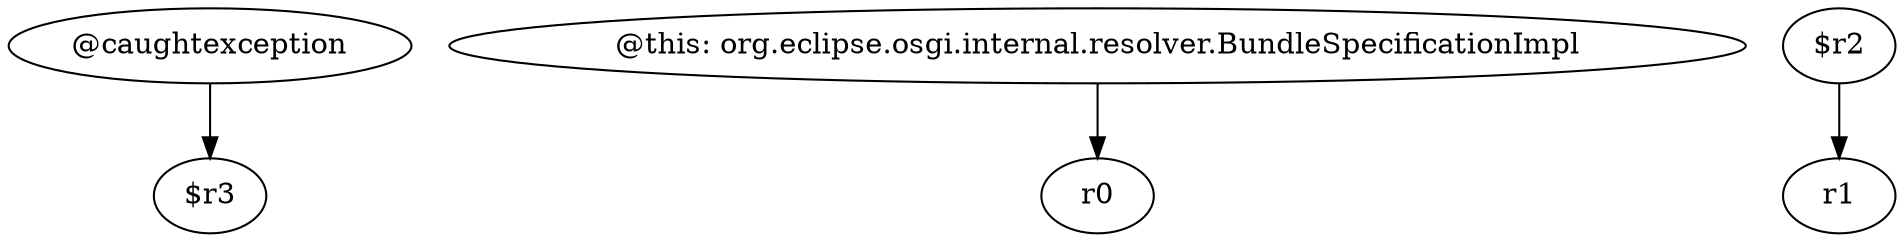 digraph g {
0[label="@caughtexception"]
1[label="$r3"]
0->1[label=""]
2[label="@this: org.eclipse.osgi.internal.resolver.BundleSpecificationImpl"]
3[label="r0"]
2->3[label=""]
4[label="$r2"]
5[label="r1"]
4->5[label=""]
}